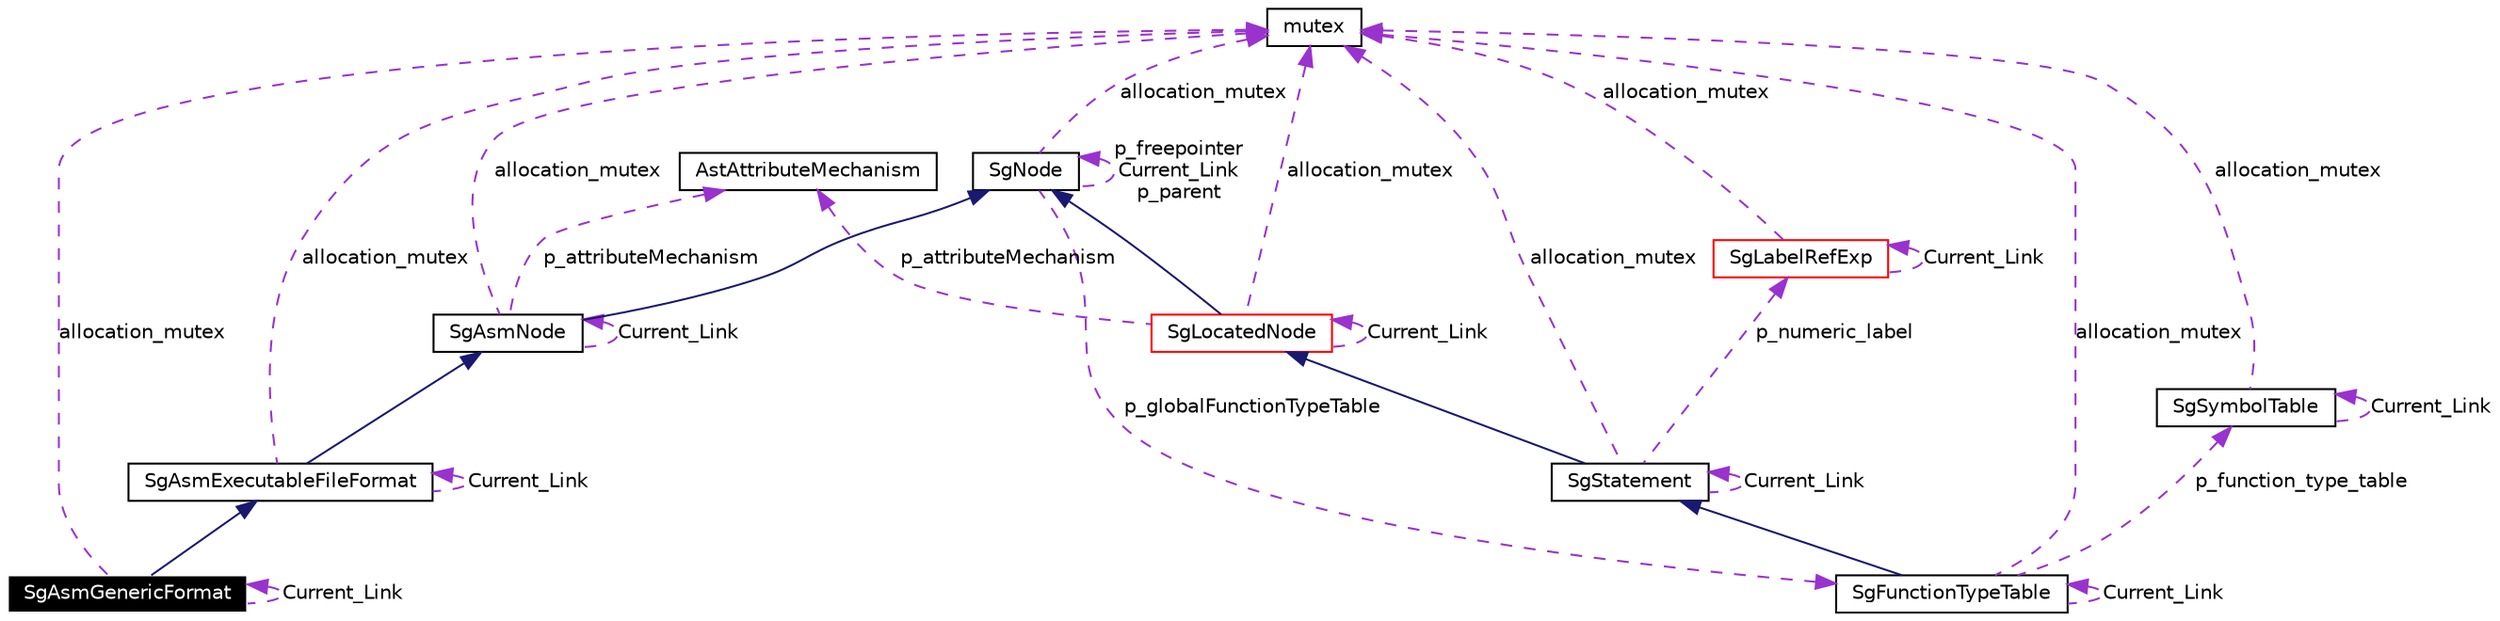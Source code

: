 digraph G
{
  edge [fontname="Helvetica",fontsize=10,labelfontname="Helvetica",labelfontsize=10];
  node [fontname="Helvetica",fontsize=10,shape=record];
  Node1 [label="SgAsmGenericFormat",height=0.2,width=0.4,color="white", fillcolor="black", style="filled" fontcolor="white"];
  Node2 -> Node1 [dir=back,color="midnightblue",fontsize=10,style="solid",fontname="Helvetica"];
  Node2 [label="SgAsmExecutableFileFormat",height=0.2,width=0.4,color="black",URL="$classSgAsmExecutableFileFormat.html"];
  Node3 -> Node2 [dir=back,color="midnightblue",fontsize=10,style="solid",fontname="Helvetica"];
  Node3 [label="SgAsmNode",height=0.2,width=0.4,color="black",URL="$classSgAsmNode.html"];
  Node4 -> Node3 [dir=back,color="midnightblue",fontsize=10,style="solid",fontname="Helvetica"];
  Node4 [label="SgNode",height=0.2,width=0.4,color="black",URL="$classSgNode.html"];
  Node5 -> Node4 [dir=back,color="darkorchid3",fontsize=10,style="dashed",label="p_globalFunctionTypeTable",fontname="Helvetica"];
  Node5 [label="SgFunctionTypeTable",height=0.2,width=0.4,color="black",URL="$classSgFunctionTypeTable.html"];
  Node6 -> Node5 [dir=back,color="midnightblue",fontsize=10,style="solid",fontname="Helvetica"];
  Node6 [label="SgStatement",height=0.2,width=0.4,color="black",URL="$classSgStatement.html"];
  Node7 -> Node6 [dir=back,color="midnightblue",fontsize=10,style="solid",fontname="Helvetica"];
  Node7 [label="SgLocatedNode",height=0.2,width=0.4,color="red",URL="$classSgLocatedNode.html"];
  Node4 -> Node7 [dir=back,color="midnightblue",fontsize=10,style="solid",fontname="Helvetica"];
  Node8 -> Node7 [dir=back,color="darkorchid3",fontsize=10,style="dashed",label="allocation_mutex",fontname="Helvetica"];
  Node8 [label="mutex",height=0.2,width=0.4,color="black",URL="$classmutex.html"];
  Node9 -> Node7 [dir=back,color="darkorchid3",fontsize=10,style="dashed",label="p_attributeMechanism",fontname="Helvetica"];
  Node9 [label="AstAttributeMechanism",height=0.2,width=0.4,color="black",URL="$classAstAttributeMechanism.html"];
  Node7 -> Node7 [dir=back,color="darkorchid3",fontsize=10,style="dashed",label="Current_Link",fontname="Helvetica"];
  Node10 -> Node6 [dir=back,color="darkorchid3",fontsize=10,style="dashed",label="p_numeric_label",fontname="Helvetica"];
  Node10 [label="SgLabelRefExp",height=0.2,width=0.4,color="red",URL="$classSgLabelRefExp.html"];
  Node10 -> Node10 [dir=back,color="darkorchid3",fontsize=10,style="dashed",label="Current_Link",fontname="Helvetica"];
  Node8 -> Node10 [dir=back,color="darkorchid3",fontsize=10,style="dashed",label="allocation_mutex",fontname="Helvetica"];
  Node6 -> Node6 [dir=back,color="darkorchid3",fontsize=10,style="dashed",label="Current_Link",fontname="Helvetica"];
  Node8 -> Node6 [dir=back,color="darkorchid3",fontsize=10,style="dashed",label="allocation_mutex",fontname="Helvetica"];
  Node5 -> Node5 [dir=back,color="darkorchid3",fontsize=10,style="dashed",label="Current_Link",fontname="Helvetica"];
  Node8 -> Node5 [dir=back,color="darkorchid3",fontsize=10,style="dashed",label="allocation_mutex",fontname="Helvetica"];
  Node11 -> Node5 [dir=back,color="darkorchid3",fontsize=10,style="dashed",label="p_function_type_table",fontname="Helvetica"];
  Node11 [label="SgSymbolTable",height=0.2,width=0.4,color="black",URL="$classSgSymbolTable.html"];
  Node8 -> Node11 [dir=back,color="darkorchid3",fontsize=10,style="dashed",label="allocation_mutex",fontname="Helvetica"];
  Node11 -> Node11 [dir=back,color="darkorchid3",fontsize=10,style="dashed",label="Current_Link",fontname="Helvetica"];
  Node4 -> Node4 [dir=back,color="darkorchid3",fontsize=10,style="dashed",label="p_freepointer\nCurrent_Link\np_parent",fontname="Helvetica"];
  Node8 -> Node4 [dir=back,color="darkorchid3",fontsize=10,style="dashed",label="allocation_mutex",fontname="Helvetica"];
  Node8 -> Node3 [dir=back,color="darkorchid3",fontsize=10,style="dashed",label="allocation_mutex",fontname="Helvetica"];
  Node9 -> Node3 [dir=back,color="darkorchid3",fontsize=10,style="dashed",label="p_attributeMechanism",fontname="Helvetica"];
  Node3 -> Node3 [dir=back,color="darkorchid3",fontsize=10,style="dashed",label="Current_Link",fontname="Helvetica"];
  Node8 -> Node2 [dir=back,color="darkorchid3",fontsize=10,style="dashed",label="allocation_mutex",fontname="Helvetica"];
  Node2 -> Node2 [dir=back,color="darkorchid3",fontsize=10,style="dashed",label="Current_Link",fontname="Helvetica"];
  Node8 -> Node1 [dir=back,color="darkorchid3",fontsize=10,style="dashed",label="allocation_mutex",fontname="Helvetica"];
  Node1 -> Node1 [dir=back,color="darkorchid3",fontsize=10,style="dashed",label="Current_Link",fontname="Helvetica"];
}
